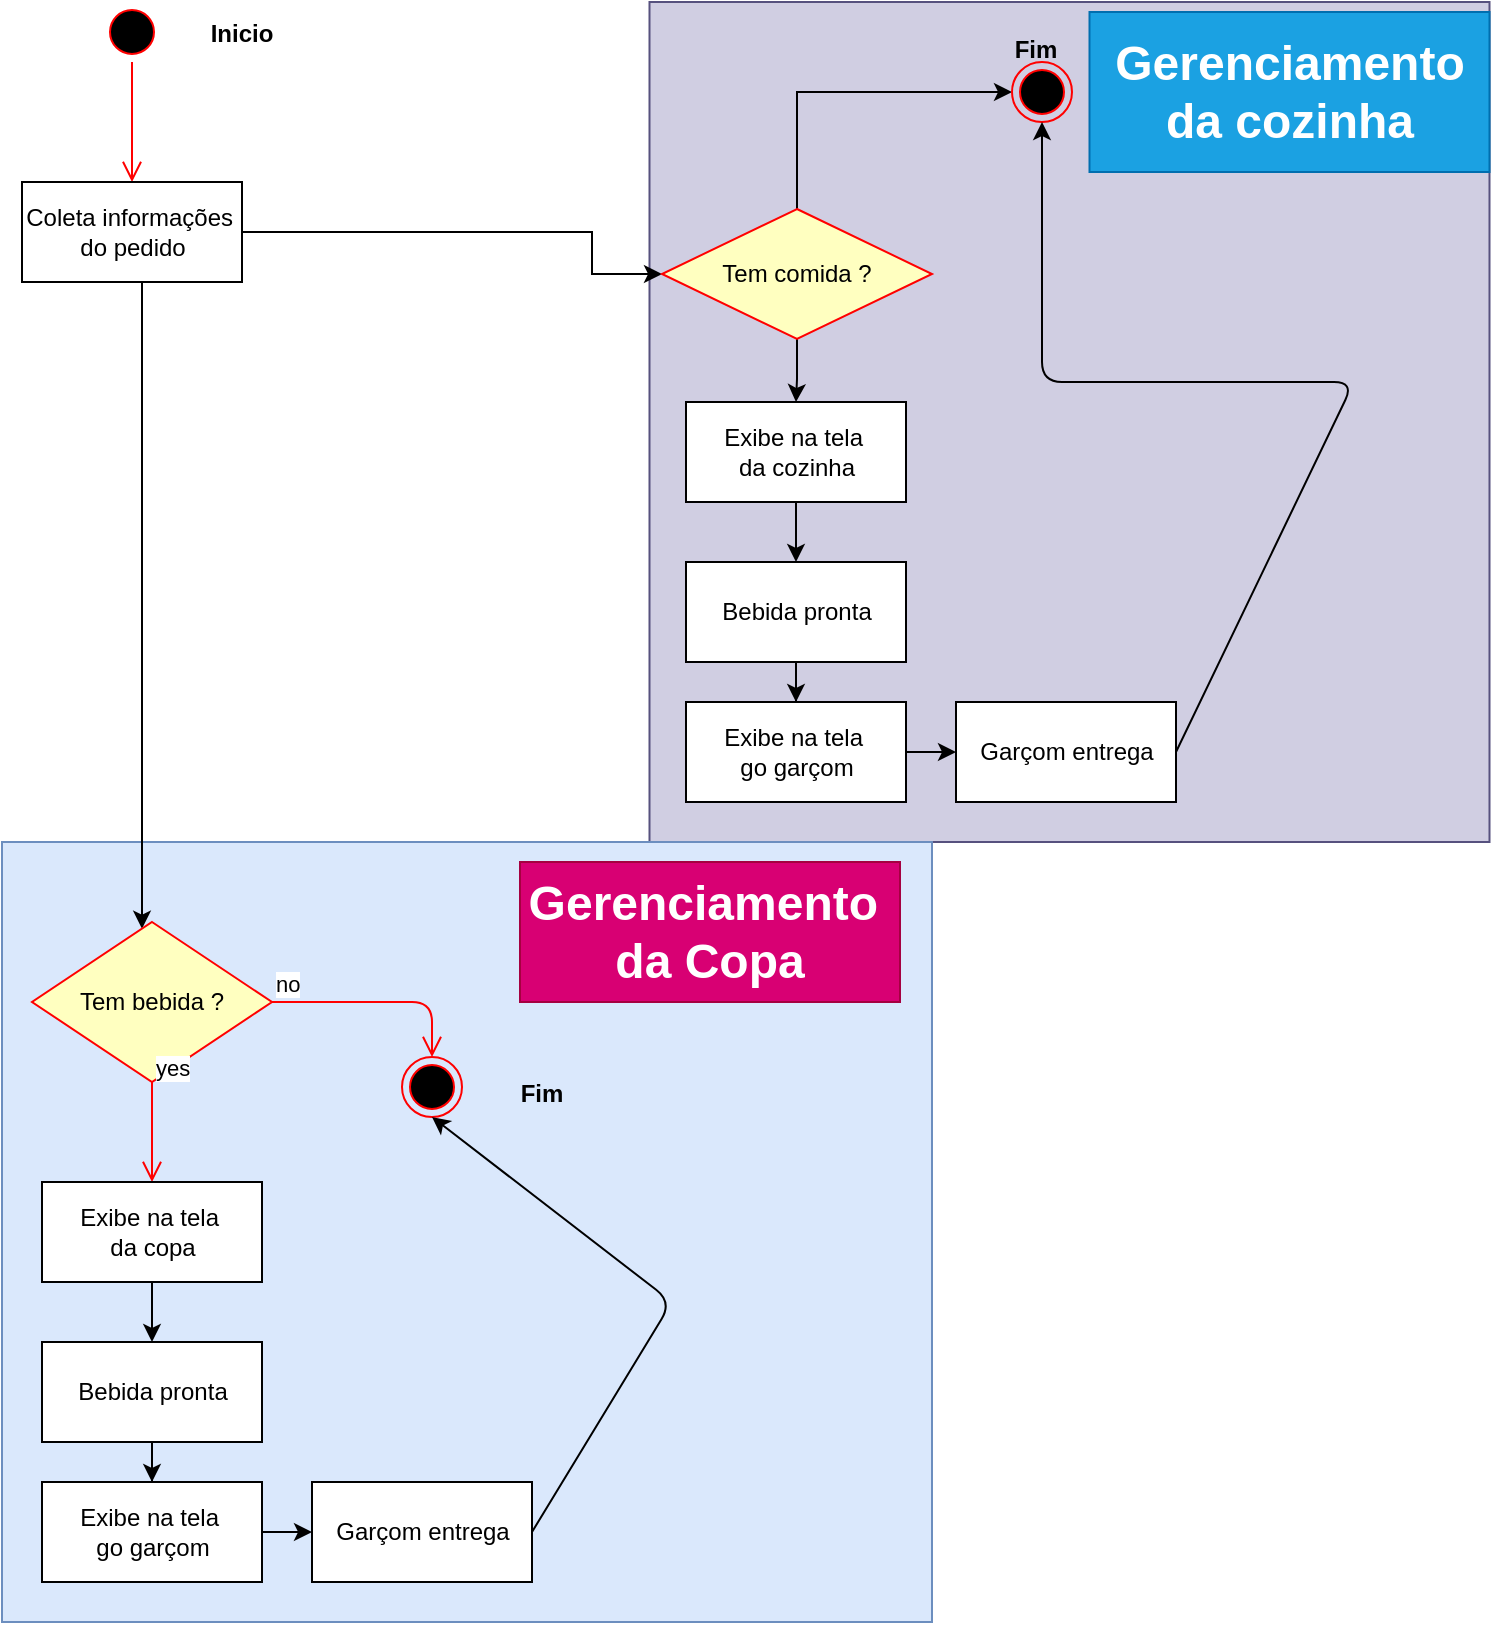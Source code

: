 <mxfile version="14.2.9" type="github">
  <diagram id="ztEQwS2g8ExZ2PXVNCZ4" name="Page-1">
    <mxGraphModel dx="868" dy="1651" grid="1" gridSize="10" guides="1" tooltips="1" connect="1" arrows="1" fold="1" page="1" pageScale="1" pageWidth="827" pageHeight="1169" math="0" shadow="0">
      <root>
        <mxCell id="0" />
        <mxCell id="1" parent="0" />
        <mxCell id="7o2EqjtBcQtvEjyH3w9C-58" value="" style="whiteSpace=wrap;html=1;aspect=fixed;fillColor=#d0cee2;strokeColor=#56517e;" parent="1" vertex="1">
          <mxGeometry x="328.75" y="-1160" width="420" height="420" as="geometry" />
        </mxCell>
        <mxCell id="7o2EqjtBcQtvEjyH3w9C-16" value="" style="rounded=0;whiteSpace=wrap;html=1;fillColor=#dae8fc;strokeColor=#6c8ebf;" parent="1" vertex="1">
          <mxGeometry x="5" y="-740" width="465" height="390" as="geometry" />
        </mxCell>
        <mxCell id="7o2EqjtBcQtvEjyH3w9C-1" value="0" style="ellipse;html=1;shape=startState;fillColor=#000000;strokeColor=#ff0000;" parent="1" vertex="1">
          <mxGeometry x="55" y="-1160" width="30" height="30" as="geometry" />
        </mxCell>
        <mxCell id="7o2EqjtBcQtvEjyH3w9C-2" value="" style="edgeStyle=orthogonalEdgeStyle;html=1;verticalAlign=bottom;endArrow=open;endSize=8;strokeColor=#ff0000;" parent="1" source="7o2EqjtBcQtvEjyH3w9C-1" edge="1">
          <mxGeometry relative="1" as="geometry">
            <mxPoint x="70" y="-1070" as="targetPoint" />
          </mxGeometry>
        </mxCell>
        <mxCell id="7o2EqjtBcQtvEjyH3w9C-8" value="" style="edgeStyle=orthogonalEdgeStyle;rounded=0;orthogonalLoop=1;jettySize=auto;html=1;" parent="1" source="7o2EqjtBcQtvEjyH3w9C-3" target="7o2EqjtBcQtvEjyH3w9C-4" edge="1">
          <mxGeometry relative="1" as="geometry">
            <Array as="points">
              <mxPoint x="75" y="-812.5" />
              <mxPoint x="75" y="-812.5" />
            </Array>
          </mxGeometry>
        </mxCell>
        <mxCell id="7o2EqjtBcQtvEjyH3w9C-14" style="edgeStyle=orthogonalEdgeStyle;rounded=0;orthogonalLoop=1;jettySize=auto;html=1;entryX=0;entryY=0.5;entryDx=0;entryDy=0;" parent="1" source="7o2EqjtBcQtvEjyH3w9C-3" target="7o2EqjtBcQtvEjyH3w9C-11" edge="1">
          <mxGeometry relative="1" as="geometry">
            <Array as="points">
              <mxPoint x="300" y="-1045" />
              <mxPoint x="300" y="-1024" />
            </Array>
          </mxGeometry>
        </mxCell>
        <mxCell id="7o2EqjtBcQtvEjyH3w9C-3" value="Coleta informações&amp;nbsp;&lt;br&gt;do pedido" style="html=1;" parent="1" vertex="1">
          <mxGeometry x="15" y="-1070" width="110" height="50" as="geometry" />
        </mxCell>
        <mxCell id="7o2EqjtBcQtvEjyH3w9C-4" value="Tem bebida ?" style="rhombus;whiteSpace=wrap;html=1;fillColor=#ffffc0;strokeColor=#ff0000;" parent="1" vertex="1">
          <mxGeometry x="20" y="-700" width="120" height="80" as="geometry" />
        </mxCell>
        <mxCell id="7o2EqjtBcQtvEjyH3w9C-5" value="no" style="edgeStyle=orthogonalEdgeStyle;html=1;align=left;verticalAlign=bottom;endArrow=open;endSize=8;strokeColor=#ff0000;entryX=0.5;entryY=0;entryDx=0;entryDy=0;" parent="1" source="7o2EqjtBcQtvEjyH3w9C-4" target="7o2EqjtBcQtvEjyH3w9C-10" edge="1">
          <mxGeometry x="-1" relative="1" as="geometry">
            <mxPoint x="220" y="-692.5" as="targetPoint" />
          </mxGeometry>
        </mxCell>
        <mxCell id="7o2EqjtBcQtvEjyH3w9C-6" value="yes" style="edgeStyle=orthogonalEdgeStyle;html=1;align=left;verticalAlign=top;endArrow=open;endSize=8;strokeColor=#ff0000;entryX=0.5;entryY=0;entryDx=0;entryDy=0;" parent="1" source="7o2EqjtBcQtvEjyH3w9C-4" target="7o2EqjtBcQtvEjyH3w9C-9" edge="1">
          <mxGeometry x="-1" y="-20" relative="1" as="geometry">
            <mxPoint x="120" y="-682.5" as="targetPoint" />
            <Array as="points" />
            <mxPoint x="20" y="-20" as="offset" />
          </mxGeometry>
        </mxCell>
        <mxCell id="7o2EqjtBcQtvEjyH3w9C-20" value="" style="edgeStyle=orthogonalEdgeStyle;rounded=0;orthogonalLoop=1;jettySize=auto;html=1;" parent="1" source="7o2EqjtBcQtvEjyH3w9C-9" target="7o2EqjtBcQtvEjyH3w9C-19" edge="1">
          <mxGeometry relative="1" as="geometry" />
        </mxCell>
        <mxCell id="7o2EqjtBcQtvEjyH3w9C-9" value="Exibe na tela&amp;nbsp;&lt;br&gt;da copa" style="html=1;" parent="1" vertex="1">
          <mxGeometry x="25" y="-570" width="110" height="50" as="geometry" />
        </mxCell>
        <mxCell id="7o2EqjtBcQtvEjyH3w9C-10" value="Fim" style="ellipse;html=1;shape=endState;fillColor=#000000;strokeColor=#ff0000;" parent="1" vertex="1">
          <mxGeometry x="205" y="-632.5" width="30" height="30" as="geometry" />
        </mxCell>
        <mxCell id="7o2EqjtBcQtvEjyH3w9C-41" style="edgeStyle=orthogonalEdgeStyle;rounded=0;orthogonalLoop=1;jettySize=auto;html=1;exitX=0.5;exitY=0;exitDx=0;exitDy=0;entryX=0;entryY=0.5;entryDx=0;entryDy=0;" parent="1" source="7o2EqjtBcQtvEjyH3w9C-11" target="7o2EqjtBcQtvEjyH3w9C-43" edge="1">
          <mxGeometry relative="1" as="geometry">
            <mxPoint x="403" y="-1130" as="targetPoint" />
          </mxGeometry>
        </mxCell>
        <mxCell id="7o2EqjtBcQtvEjyH3w9C-45" style="edgeStyle=orthogonalEdgeStyle;rounded=0;orthogonalLoop=1;jettySize=auto;html=1;entryX=0.5;entryY=0;entryDx=0;entryDy=0;" parent="1" source="7o2EqjtBcQtvEjyH3w9C-11" target="7o2EqjtBcQtvEjyH3w9C-44" edge="1">
          <mxGeometry relative="1" as="geometry" />
        </mxCell>
        <mxCell id="7o2EqjtBcQtvEjyH3w9C-11" value="Tem comida ?" style="rhombus;whiteSpace=wrap;html=1;fillColor=#ffffc0;strokeColor=#ff0000;" parent="1" vertex="1">
          <mxGeometry x="335" y="-1056.5" width="135" height="65" as="geometry" />
        </mxCell>
        <mxCell id="7o2EqjtBcQtvEjyH3w9C-15" value="&lt;h1&gt;Gerenciamento&amp;nbsp;&lt;br&gt;da&amp;nbsp;Copa&lt;/h1&gt;" style="text;html=1;strokeColor=#A50040;fillColor=#d80073;align=center;verticalAlign=middle;whiteSpace=wrap;rounded=0;fontColor=#ffffff;" parent="1" vertex="1">
          <mxGeometry x="264" y="-730" width="190" height="70" as="geometry" />
        </mxCell>
        <mxCell id="7o2EqjtBcQtvEjyH3w9C-22" value="" style="edgeStyle=orthogonalEdgeStyle;rounded=0;orthogonalLoop=1;jettySize=auto;html=1;" parent="1" source="7o2EqjtBcQtvEjyH3w9C-19" target="7o2EqjtBcQtvEjyH3w9C-21" edge="1">
          <mxGeometry relative="1" as="geometry" />
        </mxCell>
        <mxCell id="7o2EqjtBcQtvEjyH3w9C-19" value="Bebida pronta" style="html=1;" parent="1" vertex="1">
          <mxGeometry x="25" y="-490" width="110" height="50" as="geometry" />
        </mxCell>
        <mxCell id="7o2EqjtBcQtvEjyH3w9C-24" value="" style="edgeStyle=orthogonalEdgeStyle;rounded=0;orthogonalLoop=1;jettySize=auto;html=1;" parent="1" source="7o2EqjtBcQtvEjyH3w9C-21" target="7o2EqjtBcQtvEjyH3w9C-23" edge="1">
          <mxGeometry relative="1" as="geometry" />
        </mxCell>
        <mxCell id="7o2EqjtBcQtvEjyH3w9C-21" value="Exibe na tela&amp;nbsp;&lt;br&gt;go garçom" style="html=1;" parent="1" vertex="1">
          <mxGeometry x="25" y="-420" width="110" height="50" as="geometry" />
        </mxCell>
        <mxCell id="7o2EqjtBcQtvEjyH3w9C-23" value="Garçom entrega" style="html=1;" parent="1" vertex="1">
          <mxGeometry x="160" y="-420" width="110" height="50" as="geometry" />
        </mxCell>
        <mxCell id="7o2EqjtBcQtvEjyH3w9C-43" value="" style="ellipse;html=1;shape=endState;fillColor=#000000;strokeColor=#ff0000;" parent="1" vertex="1">
          <mxGeometry x="510" y="-1130" width="30" height="30" as="geometry" />
        </mxCell>
        <mxCell id="7o2EqjtBcQtvEjyH3w9C-50" style="edgeStyle=orthogonalEdgeStyle;rounded=0;orthogonalLoop=1;jettySize=auto;html=1;exitX=0.5;exitY=1;exitDx=0;exitDy=0;entryX=0.5;entryY=0;entryDx=0;entryDy=0;" parent="1" source="7o2EqjtBcQtvEjyH3w9C-44" target="7o2EqjtBcQtvEjyH3w9C-46" edge="1">
          <mxGeometry relative="1" as="geometry" />
        </mxCell>
        <mxCell id="7o2EqjtBcQtvEjyH3w9C-44" value="Exibe na tela&amp;nbsp;&lt;br&gt;da cozinha" style="html=1;" parent="1" vertex="1">
          <mxGeometry x="347" y="-960" width="110" height="50" as="geometry" />
        </mxCell>
        <mxCell id="7o2EqjtBcQtvEjyH3w9C-51" value="" style="edgeStyle=orthogonalEdgeStyle;rounded=0;orthogonalLoop=1;jettySize=auto;html=1;" parent="1" source="7o2EqjtBcQtvEjyH3w9C-46" target="7o2EqjtBcQtvEjyH3w9C-47" edge="1">
          <mxGeometry relative="1" as="geometry" />
        </mxCell>
        <mxCell id="7o2EqjtBcQtvEjyH3w9C-46" value="Bebida pronta" style="html=1;" parent="1" vertex="1">
          <mxGeometry x="347" y="-880" width="110" height="50" as="geometry" />
        </mxCell>
        <mxCell id="7o2EqjtBcQtvEjyH3w9C-52" value="" style="edgeStyle=orthogonalEdgeStyle;rounded=0;orthogonalLoop=1;jettySize=auto;html=1;" parent="1" source="7o2EqjtBcQtvEjyH3w9C-47" target="7o2EqjtBcQtvEjyH3w9C-48" edge="1">
          <mxGeometry relative="1" as="geometry" />
        </mxCell>
        <mxCell id="7o2EqjtBcQtvEjyH3w9C-47" value="Exibe na tela&amp;nbsp;&lt;br&gt;go garçom" style="html=1;" parent="1" vertex="1">
          <mxGeometry x="347" y="-810" width="110" height="50" as="geometry" />
        </mxCell>
        <mxCell id="7o2EqjtBcQtvEjyH3w9C-48" value="Garçom entrega" style="html=1;" parent="1" vertex="1">
          <mxGeometry x="482" y="-810" width="110" height="50" as="geometry" />
        </mxCell>
        <mxCell id="7o2EqjtBcQtvEjyH3w9C-55" value="Fim" style="text;align=center;fontStyle=1;verticalAlign=middle;spacingLeft=3;spacingRight=3;strokeColor=none;rotatable=0;points=[[0,0.5],[1,0.5]];portConstraint=eastwest;" parent="1" vertex="1">
          <mxGeometry x="482" y="-1150" width="80" height="26" as="geometry" />
        </mxCell>
        <mxCell id="7o2EqjtBcQtvEjyH3w9C-56" value="Inicio" style="text;align=center;fontStyle=1;verticalAlign=middle;spacingLeft=3;spacingRight=3;strokeColor=none;rotatable=0;points=[[0,0.5],[1,0.5]];portConstraint=eastwest;" parent="1" vertex="1">
          <mxGeometry x="85" y="-1158" width="80" height="26" as="geometry" />
        </mxCell>
        <mxCell id="7o2EqjtBcQtvEjyH3w9C-57" value="Fim" style="text;align=center;fontStyle=1;verticalAlign=middle;spacingLeft=3;spacingRight=3;strokeColor=none;rotatable=0;points=[[0,0.5],[1,0.5]];portConstraint=eastwest;" parent="1" vertex="1">
          <mxGeometry x="235" y="-628" width="80" height="26" as="geometry" />
        </mxCell>
        <mxCell id="7o2EqjtBcQtvEjyH3w9C-62" value="" style="endArrow=classic;html=1;exitX=1;exitY=0.5;exitDx=0;exitDy=0;entryX=0.5;entryY=1;entryDx=0;entryDy=0;" parent="1" source="7o2EqjtBcQtvEjyH3w9C-48" target="7o2EqjtBcQtvEjyH3w9C-43" edge="1">
          <mxGeometry width="50" height="50" relative="1" as="geometry">
            <mxPoint x="681" y="-810" as="sourcePoint" />
            <mxPoint x="520" y="-950" as="targetPoint" />
            <Array as="points">
              <mxPoint x="681" y="-970" />
              <mxPoint x="525" y="-970" />
            </Array>
          </mxGeometry>
        </mxCell>
        <mxCell id="7o2EqjtBcQtvEjyH3w9C-63" value="&lt;h1&gt;Gerenciamento da cozinha&lt;/h1&gt;" style="text;html=1;strokeColor=#006EAF;fillColor=#1ba1e2;align=center;verticalAlign=middle;whiteSpace=wrap;rounded=0;fontColor=#ffffff;" parent="1" vertex="1">
          <mxGeometry x="548.75" y="-1155" width="200" height="80" as="geometry" />
        </mxCell>
        <mxCell id="tbjx8SG5ILywKcBt4vIl-4" value="" style="endArrow=classic;html=1;entryX=0.5;entryY=1;entryDx=0;entryDy=0;exitX=1;exitY=0.5;exitDx=0;exitDy=0;" edge="1" parent="1" source="7o2EqjtBcQtvEjyH3w9C-23" target="7o2EqjtBcQtvEjyH3w9C-10">
          <mxGeometry width="50" height="50" relative="1" as="geometry">
            <mxPoint x="390" y="-520" as="sourcePoint" />
            <mxPoint x="440" y="-570" as="targetPoint" />
            <Array as="points">
              <mxPoint x="340" y="-510" />
            </Array>
          </mxGeometry>
        </mxCell>
      </root>
    </mxGraphModel>
  </diagram>
</mxfile>
